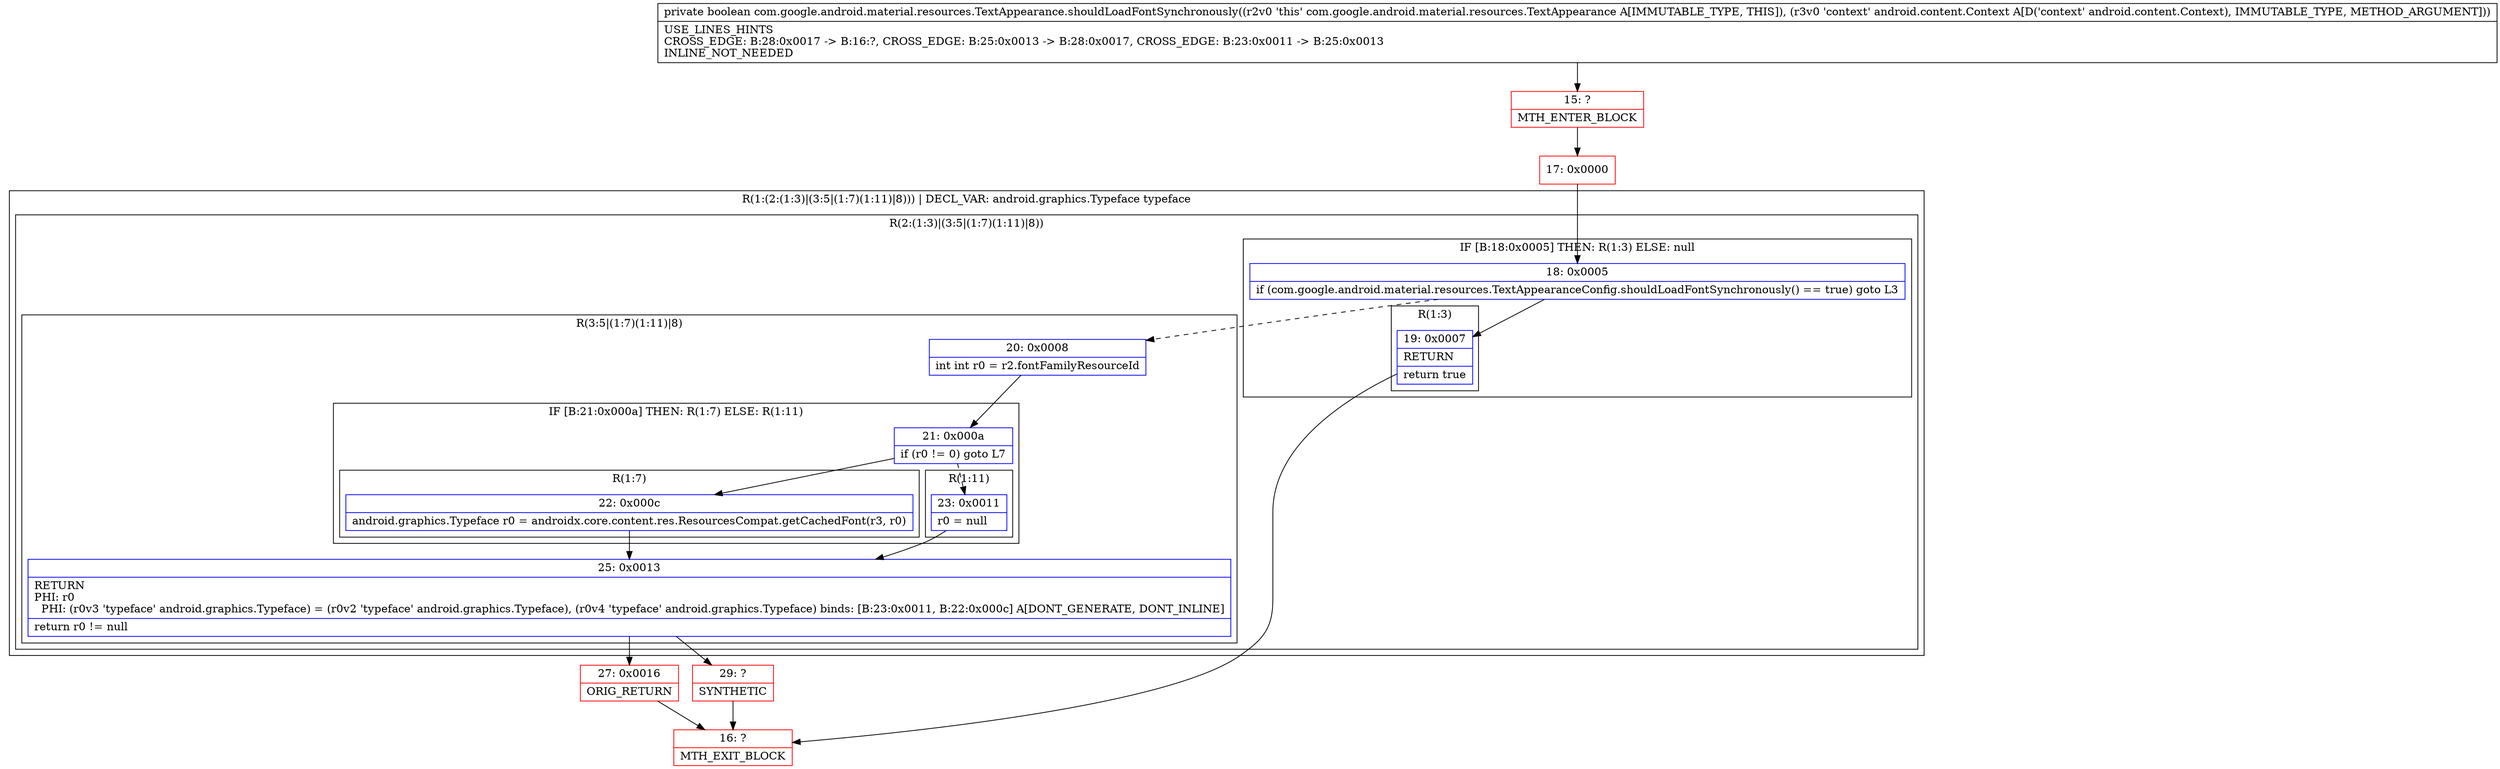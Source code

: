 digraph "CFG forcom.google.android.material.resources.TextAppearance.shouldLoadFontSynchronously(Landroid\/content\/Context;)Z" {
subgraph cluster_Region_1073407632 {
label = "R(1:(2:(1:3)|(3:5|(1:7)(1:11)|8))) | DECL_VAR: android.graphics.Typeface typeface\l";
node [shape=record,color=blue];
subgraph cluster_Region_837756658 {
label = "R(2:(1:3)|(3:5|(1:7)(1:11)|8))";
node [shape=record,color=blue];
subgraph cluster_IfRegion_1442945385 {
label = "IF [B:18:0x0005] THEN: R(1:3) ELSE: null";
node [shape=record,color=blue];
Node_18 [shape=record,label="{18\:\ 0x0005|if (com.google.android.material.resources.TextAppearanceConfig.shouldLoadFontSynchronously() == true) goto L3\l}"];
subgraph cluster_Region_1385901841 {
label = "R(1:3)";
node [shape=record,color=blue];
Node_19 [shape=record,label="{19\:\ 0x0007|RETURN\l|return true\l}"];
}
}
subgraph cluster_Region_139024243 {
label = "R(3:5|(1:7)(1:11)|8)";
node [shape=record,color=blue];
Node_20 [shape=record,label="{20\:\ 0x0008|int int r0 = r2.fontFamilyResourceId\l}"];
subgraph cluster_IfRegion_1059851843 {
label = "IF [B:21:0x000a] THEN: R(1:7) ELSE: R(1:11)";
node [shape=record,color=blue];
Node_21 [shape=record,label="{21\:\ 0x000a|if (r0 != 0) goto L7\l}"];
subgraph cluster_Region_902283823 {
label = "R(1:7)";
node [shape=record,color=blue];
Node_22 [shape=record,label="{22\:\ 0x000c|android.graphics.Typeface r0 = androidx.core.content.res.ResourcesCompat.getCachedFont(r3, r0)\l}"];
}
subgraph cluster_Region_1417813592 {
label = "R(1:11)";
node [shape=record,color=blue];
Node_23 [shape=record,label="{23\:\ 0x0011|r0 = null\l}"];
}
}
Node_25 [shape=record,label="{25\:\ 0x0013|RETURN\lPHI: r0 \l  PHI: (r0v3 'typeface' android.graphics.Typeface) = (r0v2 'typeface' android.graphics.Typeface), (r0v4 'typeface' android.graphics.Typeface) binds: [B:23:0x0011, B:22:0x000c] A[DONT_GENERATE, DONT_INLINE]\l|return r0 != null\l}"];
}
}
}
Node_15 [shape=record,color=red,label="{15\:\ ?|MTH_ENTER_BLOCK\l}"];
Node_17 [shape=record,color=red,label="{17\:\ 0x0000}"];
Node_16 [shape=record,color=red,label="{16\:\ ?|MTH_EXIT_BLOCK\l}"];
Node_27 [shape=record,color=red,label="{27\:\ 0x0016|ORIG_RETURN\l}"];
Node_29 [shape=record,color=red,label="{29\:\ ?|SYNTHETIC\l}"];
MethodNode[shape=record,label="{private boolean com.google.android.material.resources.TextAppearance.shouldLoadFontSynchronously((r2v0 'this' com.google.android.material.resources.TextAppearance A[IMMUTABLE_TYPE, THIS]), (r3v0 'context' android.content.Context A[D('context' android.content.Context), IMMUTABLE_TYPE, METHOD_ARGUMENT]))  | USE_LINES_HINTS\lCROSS_EDGE: B:28:0x0017 \-\> B:16:?, CROSS_EDGE: B:25:0x0013 \-\> B:28:0x0017, CROSS_EDGE: B:23:0x0011 \-\> B:25:0x0013\lINLINE_NOT_NEEDED\l}"];
MethodNode -> Node_15;Node_18 -> Node_19;
Node_18 -> Node_20[style=dashed];
Node_19 -> Node_16;
Node_20 -> Node_21;
Node_21 -> Node_22;
Node_21 -> Node_23[style=dashed];
Node_22 -> Node_25;
Node_23 -> Node_25;
Node_25 -> Node_27;
Node_25 -> Node_29;
Node_15 -> Node_17;
Node_17 -> Node_18;
Node_27 -> Node_16;
Node_29 -> Node_16;
}

